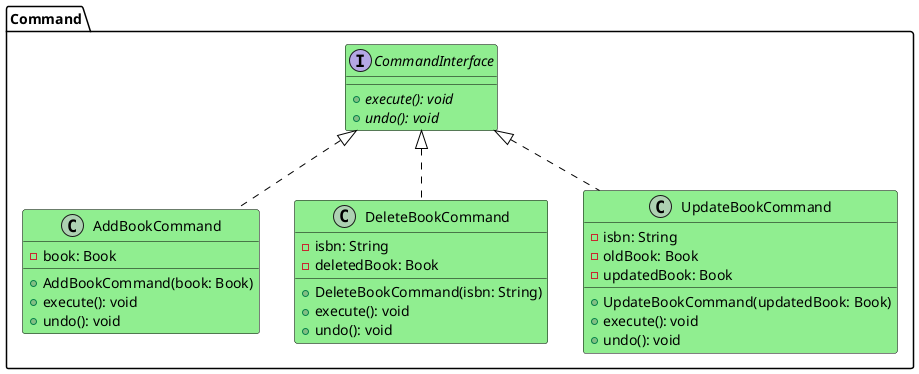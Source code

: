 @startuml Command Component Diagram

skinparam class {
    BackgroundColor LightGreen
    BorderColor Black
    ArrowColor Black
}

package "Command" {
    interface CommandInterface {
            + {abstract} execute(): void
            + {abstract} undo(): void
        }


    class AddBookCommand {
        - book: Book
        + AddBookCommand(book: Book)
        + execute(): void
        + undo(): void
    }

    class DeleteBookCommand {
        - isbn: String
        - deletedBook: Book
        + DeleteBookCommand(isbn: String)
        + execute(): void
        + undo(): void
    }

    class UpdateBookCommand {
        - isbn: String
        - oldBook: Book
        - updatedBook: Book
        + UpdateBookCommand(updatedBook: Book)
        + execute(): void
        + undo(): void
    }
}

' Relazioni interne al package Command
CommandInterface <|.. AddBookCommand
CommandInterface <|.. DeleteBookCommand
CommandInterface <|.. UpdateBookCommand


@enduml
